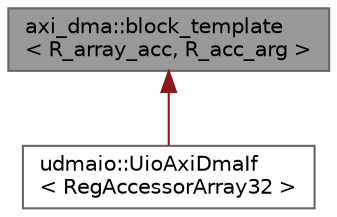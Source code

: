 digraph "axi_dma::block_template&lt; R_array_acc, R_acc_arg &gt;"
{
 // INTERACTIVE_SVG=YES
 // LATEX_PDF_SIZE
  bgcolor="transparent";
  edge [fontname=Helvetica,fontsize=10,labelfontname=Helvetica,labelfontsize=10];
  node [fontname=Helvetica,fontsize=10,shape=box,height=0.2,width=0.4];
  Node1 [label="axi_dma::block_template\l\< R_array_acc, R_acc_arg \>",height=0.2,width=0.4,color="gray40", fillcolor="grey60", style="filled", fontcolor="black",tooltip="Template class for the axi_dma block, containing accessors for all its registers."];
  Node1 -> Node2 [dir="back",color="firebrick4",style="solid"];
  Node2 [label="udmaio::UioAxiDmaIf\l\< RegAccessorArray32 \>",height=0.2,width=0.4,color="gray40", fillcolor="white", style="filled",URL="$classudmaio_1_1_uio_axi_dma_if.html",tooltip="Interface to AXI DMA Core."];
}
